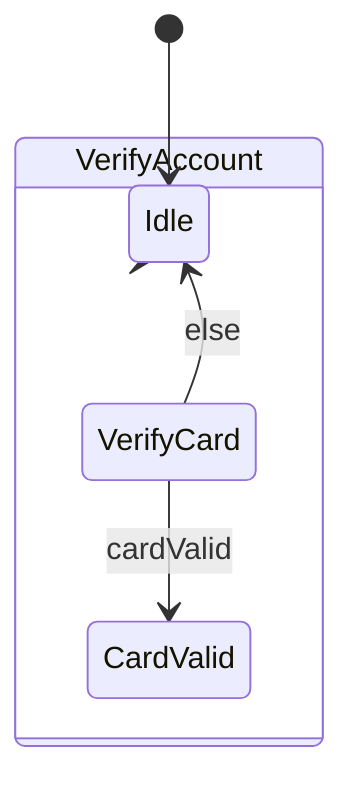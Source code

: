 stateDiagram
    
    [*] --> Idle
    Idle --> VerifyAccount


    state Idle
    state VerifyAccount {
        VerifyCard --> CardValid: cardValid
        VerifyCard --> Idle: else
        state CardValid
    }